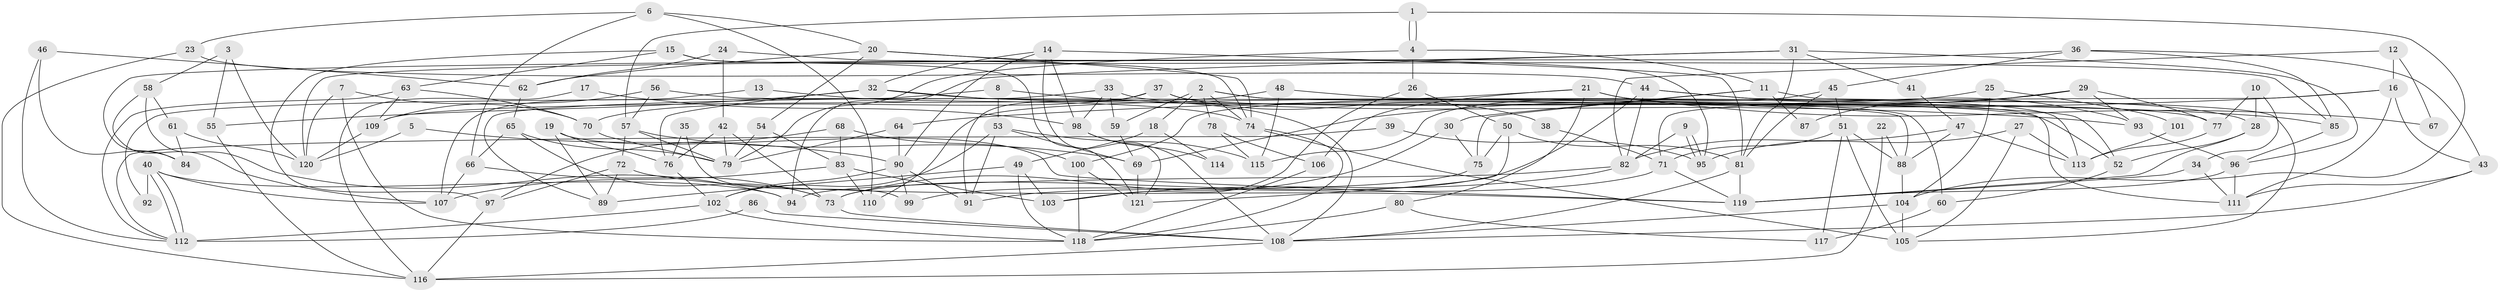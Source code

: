 // Generated by graph-tools (version 1.1) at 2025/14/03/09/25 04:14:57]
// undirected, 121 vertices, 242 edges
graph export_dot {
graph [start="1"]
  node [color=gray90,style=filled];
  1;
  2;
  3;
  4;
  5;
  6;
  7;
  8;
  9;
  10;
  11;
  12;
  13;
  14;
  15;
  16;
  17;
  18;
  19;
  20;
  21;
  22;
  23;
  24;
  25;
  26;
  27;
  28;
  29;
  30;
  31;
  32;
  33;
  34;
  35;
  36;
  37;
  38;
  39;
  40;
  41;
  42;
  43;
  44;
  45;
  46;
  47;
  48;
  49;
  50;
  51;
  52;
  53;
  54;
  55;
  56;
  57;
  58;
  59;
  60;
  61;
  62;
  63;
  64;
  65;
  66;
  67;
  68;
  69;
  70;
  71;
  72;
  73;
  74;
  75;
  76;
  77;
  78;
  79;
  80;
  81;
  82;
  83;
  84;
  85;
  86;
  87;
  88;
  89;
  90;
  91;
  92;
  93;
  94;
  95;
  96;
  97;
  98;
  99;
  100;
  101;
  102;
  103;
  104;
  105;
  106;
  107;
  108;
  109;
  110;
  111;
  112;
  113;
  114;
  115;
  116;
  117;
  118;
  119;
  120;
  121;
  1 -- 104;
  1 -- 4;
  1 -- 4;
  1 -- 57;
  2 -- 111;
  2 -- 74;
  2 -- 18;
  2 -- 59;
  2 -- 60;
  2 -- 78;
  3 -- 55;
  3 -- 58;
  3 -- 120;
  4 -- 79;
  4 -- 11;
  4 -- 26;
  5 -- 120;
  5 -- 90;
  6 -- 23;
  6 -- 20;
  6 -- 66;
  6 -- 110;
  7 -- 70;
  7 -- 120;
  7 -- 118;
  8 -- 93;
  8 -- 89;
  8 -- 53;
  9 -- 82;
  9 -- 95;
  9 -- 95;
  10 -- 34;
  10 -- 77;
  10 -- 28;
  11 -- 30;
  11 -- 75;
  11 -- 87;
  11 -- 105;
  12 -- 82;
  12 -- 16;
  12 -- 67;
  13 -- 107;
  13 -- 74;
  14 -- 98;
  14 -- 121;
  14 -- 32;
  14 -- 81;
  14 -- 90;
  15 -- 121;
  15 -- 85;
  15 -- 63;
  15 -- 97;
  16 -- 71;
  16 -- 43;
  16 -- 64;
  16 -- 111;
  17 -- 98;
  17 -- 116;
  18 -- 49;
  18 -- 114;
  19 -- 119;
  19 -- 76;
  19 -- 89;
  20 -- 74;
  20 -- 54;
  20 -- 62;
  20 -- 95;
  21 -- 28;
  21 -- 106;
  21 -- 67;
  21 -- 80;
  21 -- 110;
  22 -- 116;
  22 -- 88;
  23 -- 116;
  23 -- 44;
  24 -- 74;
  24 -- 62;
  24 -- 42;
  25 -- 104;
  25 -- 100;
  25 -- 101;
  26 -- 50;
  26 -- 103;
  27 -- 113;
  27 -- 95;
  27 -- 105;
  28 -- 52;
  28 -- 119;
  29 -- 69;
  29 -- 93;
  29 -- 77;
  29 -- 87;
  30 -- 75;
  30 -- 73;
  31 -- 81;
  31 -- 94;
  31 -- 41;
  31 -- 84;
  31 -- 96;
  32 -- 108;
  32 -- 55;
  32 -- 76;
  32 -- 85;
  33 -- 59;
  33 -- 77;
  33 -- 92;
  33 -- 98;
  34 -- 119;
  34 -- 111;
  35 -- 99;
  35 -- 76;
  36 -- 45;
  36 -- 43;
  36 -- 85;
  36 -- 120;
  37 -- 70;
  37 -- 91;
  37 -- 38;
  37 -- 52;
  38 -- 71;
  39 -- 112;
  39 -- 95;
  40 -- 112;
  40 -- 112;
  40 -- 107;
  40 -- 92;
  40 -- 94;
  41 -- 47;
  42 -- 79;
  42 -- 73;
  42 -- 76;
  43 -- 108;
  43 -- 111;
  44 -- 73;
  44 -- 82;
  44 -- 93;
  44 -- 113;
  45 -- 81;
  45 -- 51;
  45 -- 115;
  46 -- 112;
  46 -- 62;
  46 -- 84;
  47 -- 82;
  47 -- 88;
  47 -- 113;
  48 -- 109;
  48 -- 115;
  48 -- 52;
  49 -- 89;
  49 -- 118;
  49 -- 103;
  50 -- 75;
  50 -- 81;
  50 -- 121;
  51 -- 117;
  51 -- 105;
  51 -- 71;
  51 -- 88;
  52 -- 60;
  53 -- 102;
  53 -- 69;
  53 -- 91;
  53 -- 115;
  54 -- 79;
  54 -- 83;
  55 -- 116;
  56 -- 88;
  56 -- 57;
  56 -- 109;
  57 -- 69;
  57 -- 72;
  57 -- 79;
  58 -- 107;
  58 -- 61;
  58 -- 94;
  59 -- 69;
  60 -- 117;
  61 -- 120;
  61 -- 84;
  62 -- 65;
  63 -- 109;
  63 -- 70;
  63 -- 112;
  64 -- 90;
  64 -- 79;
  65 -- 79;
  65 -- 73;
  65 -- 66;
  66 -- 73;
  66 -- 107;
  68 -- 83;
  68 -- 97;
  68 -- 100;
  69 -- 121;
  70 -- 79;
  71 -- 119;
  71 -- 99;
  72 -- 119;
  72 -- 89;
  72 -- 97;
  73 -- 108;
  74 -- 105;
  74 -- 118;
  75 -- 91;
  76 -- 102;
  77 -- 113;
  78 -- 115;
  78 -- 106;
  80 -- 118;
  80 -- 117;
  81 -- 119;
  81 -- 108;
  82 -- 103;
  82 -- 94;
  83 -- 110;
  83 -- 103;
  83 -- 107;
  85 -- 96;
  86 -- 112;
  86 -- 108;
  88 -- 104;
  90 -- 102;
  90 -- 91;
  90 -- 99;
  93 -- 96;
  96 -- 111;
  96 -- 119;
  97 -- 116;
  98 -- 108;
  98 -- 114;
  100 -- 118;
  100 -- 121;
  101 -- 113;
  102 -- 112;
  102 -- 118;
  104 -- 108;
  104 -- 105;
  106 -- 118;
  108 -- 116;
  109 -- 120;
}
